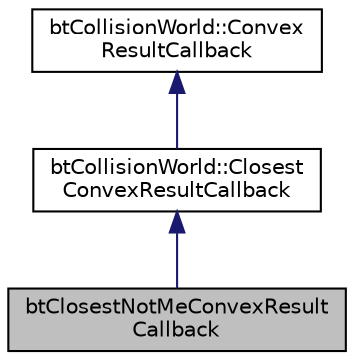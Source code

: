 digraph "btClosestNotMeConvexResultCallback"
{
  edge [fontname="Helvetica",fontsize="10",labelfontname="Helvetica",labelfontsize="10"];
  node [fontname="Helvetica",fontsize="10",shape=record];
  Node1 [label="btClosestNotMeConvexResult\lCallback",height=0.2,width=0.4,color="black", fillcolor="grey75", style="filled", fontcolor="black"];
  Node2 -> Node1 [dir="back",color="midnightblue",fontsize="10",style="solid",fontname="Helvetica"];
  Node2 [label="btCollisionWorld::Closest\lConvexResultCallback",height=0.2,width=0.4,color="black", fillcolor="white", style="filled",URL="$structbt_collision_world_1_1_closest_convex_result_callback.html"];
  Node3 -> Node2 [dir="back",color="midnightblue",fontsize="10",style="solid",fontname="Helvetica"];
  Node3 [label="btCollisionWorld::Convex\lResultCallback",height=0.2,width=0.4,color="black", fillcolor="white", style="filled",URL="$structbt_collision_world_1_1_convex_result_callback.html",tooltip="RayResultCallback is used to report new raycast results. "];
}
